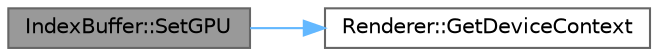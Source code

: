 digraph "IndexBuffer::SetGPU"
{
 // LATEX_PDF_SIZE
  bgcolor="transparent";
  edge [fontname=Helvetica,fontsize=10,labelfontname=Helvetica,labelfontsize=10];
  node [fontname=Helvetica,fontsize=10,shape=box,height=0.2,width=0.4];
  rankdir="LR";
  Node1 [id="Node000001",label="IndexBuffer::SetGPU",height=0.2,width=0.4,color="gray40", fillcolor="grey60", style="filled", fontcolor="black",tooltip=" "];
  Node1 -> Node2 [id="edge1_Node000001_Node000002",color="steelblue1",style="solid",tooltip=" "];
  Node2 [id="Node000002",label="Renderer::GetDeviceContext",height=0.2,width=0.4,color="grey40", fillcolor="white", style="filled",URL="$class_renderer.html#ac642f0314dfa500d60c0fe6eae9ef4ef",tooltip=" "];
}
